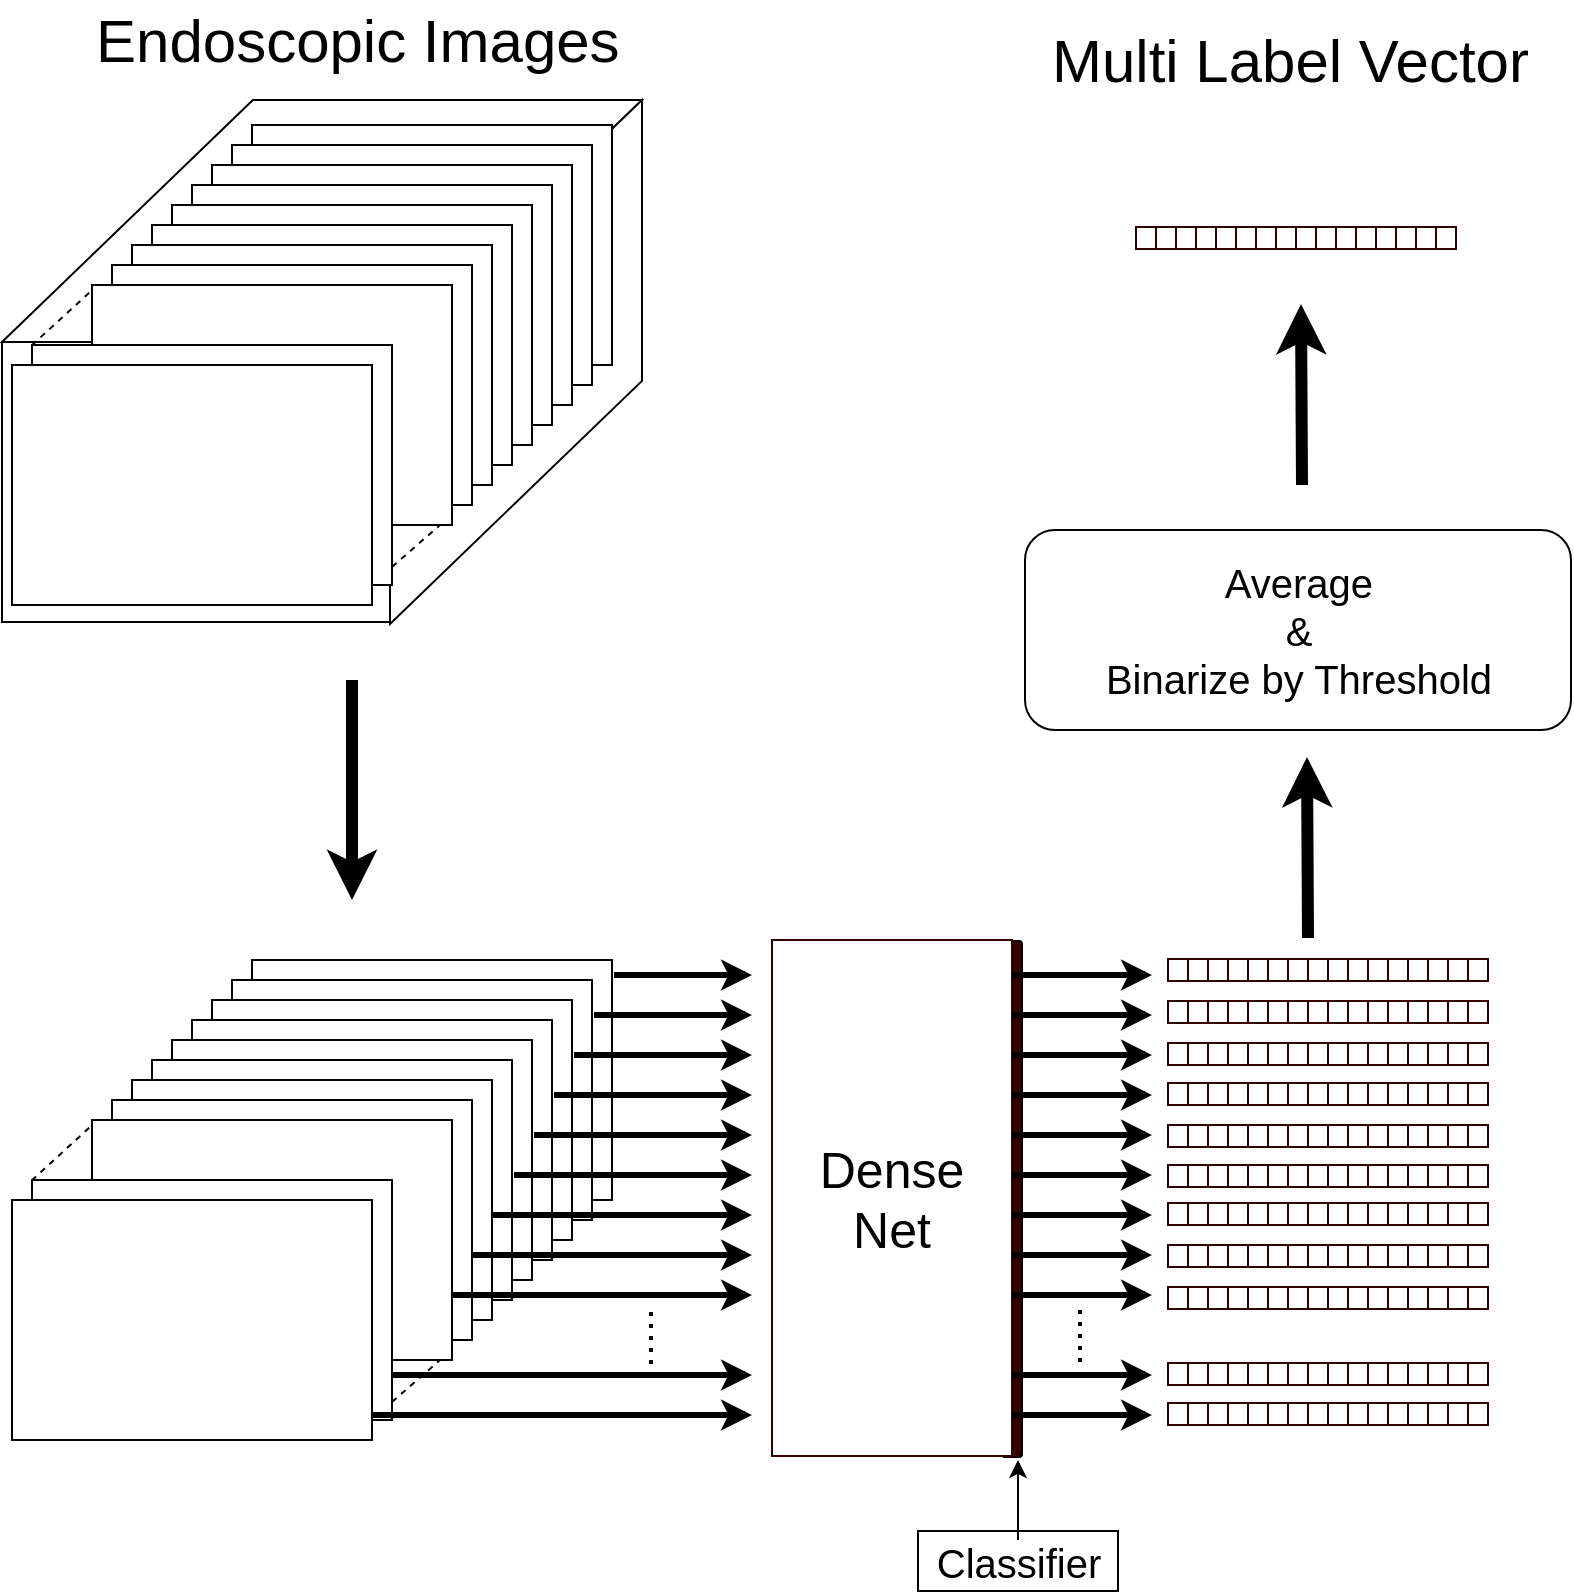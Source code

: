 <mxfile version="12.4.9" type="device"><diagram id="z2CQPgokboSDMh4d6PFP" name="Page-1"><mxGraphModel dx="1202" dy="1225" grid="1" gridSize="10" guides="1" tooltips="1" connect="1" arrows="1" fold="1" page="1" pageScale="1" pageWidth="827" pageHeight="1169" math="0" shadow="0"><root><mxCell id="0"/><mxCell id="1" parent="0"/><mxCell id="XhvfSutfM1ENtSiAhlLO-3" value="" style="rounded=0;whiteSpace=wrap;html=1;" parent="1" vertex="1"><mxGeometry x="200" y="530" width="180" height="120" as="geometry"/></mxCell><mxCell id="XhvfSutfM1ENtSiAhlLO-4" value="" style="rounded=0;whiteSpace=wrap;html=1;" parent="1" vertex="1"><mxGeometry x="190" y="540" width="180" height="120" as="geometry"/></mxCell><mxCell id="XhvfSutfM1ENtSiAhlLO-5" value="" style="endArrow=none;dashed=1;html=1;exitX=0.996;exitY=0.003;exitDx=0;exitDy=0;exitPerimeter=0;" parent="1" source="XhvfSutfM1ENtSiAhlLO-15" edge="1"><mxGeometry width="50" height="50" relative="1" as="geometry"><mxPoint x="280" y="733" as="sourcePoint"/><mxPoint x="300" y="610" as="targetPoint"/></mxGeometry></mxCell><mxCell id="XhvfSutfM1ENtSiAhlLO-6" value="" style="rounded=0;whiteSpace=wrap;html=1;" parent="1" vertex="1"><mxGeometry x="180" y="550" width="180" height="120" as="geometry"/></mxCell><mxCell id="XhvfSutfM1ENtSiAhlLO-7" value="" style="rounded=0;whiteSpace=wrap;html=1;" parent="1" vertex="1"><mxGeometry x="170" y="560" width="180" height="120" as="geometry"/></mxCell><mxCell id="XhvfSutfM1ENtSiAhlLO-8" value="" style="rounded=0;whiteSpace=wrap;html=1;" parent="1" vertex="1"><mxGeometry x="160" y="570" width="180" height="120" as="geometry"/></mxCell><mxCell id="XhvfSutfM1ENtSiAhlLO-9" value="" style="rounded=0;whiteSpace=wrap;html=1;" parent="1" vertex="1"><mxGeometry x="150" y="580" width="180" height="120" as="geometry"/></mxCell><mxCell id="XhvfSutfM1ENtSiAhlLO-10" value="" style="rounded=0;whiteSpace=wrap;html=1;" parent="1" vertex="1"><mxGeometry x="140" y="590" width="180" height="120" as="geometry"/></mxCell><mxCell id="XhvfSutfM1ENtSiAhlLO-11" value="" style="rounded=0;whiteSpace=wrap;html=1;" parent="1" vertex="1"><mxGeometry x="130" y="600" width="180" height="120" as="geometry"/></mxCell><mxCell id="XhvfSutfM1ENtSiAhlLO-12" value="" style="rounded=0;whiteSpace=wrap;html=1;" parent="1" vertex="1"><mxGeometry x="120" y="610" width="180" height="120" as="geometry"/></mxCell><mxCell id="XhvfSutfM1ENtSiAhlLO-13" value="" style="endArrow=none;dashed=1;html=1;exitX=0.977;exitY=0.936;exitDx=0;exitDy=0;exitPerimeter=0;" parent="1" edge="1"><mxGeometry width="50" height="50" relative="1" as="geometry"><mxPoint x="270" y="751" as="sourcePoint"/><mxPoint x="294" y="730" as="targetPoint"/></mxGeometry></mxCell><mxCell id="XhvfSutfM1ENtSiAhlLO-14" value="" style="endArrow=none;dashed=1;html=1;exitX=-0.001;exitY=0.002;exitDx=0;exitDy=0;exitPerimeter=0;entryX=0.002;entryY=0.019;entryDx=0;entryDy=0;entryPerimeter=0;" parent="1" source="XhvfSutfM1ENtSiAhlLO-15" target="XhvfSutfM1ENtSiAhlLO-12" edge="1"><mxGeometry width="50" height="50" relative="1" as="geometry"><mxPoint x="279" y="650" as="sourcePoint"/><mxPoint x="310" y="620" as="targetPoint"/></mxGeometry></mxCell><mxCell id="XhvfSutfM1ENtSiAhlLO-15" value="" style="rounded=0;whiteSpace=wrap;html=1;" parent="1" vertex="1"><mxGeometry x="90" y="640" width="180" height="120" as="geometry"/></mxCell><mxCell id="XhvfSutfM1ENtSiAhlLO-16" value="" style="rounded=0;whiteSpace=wrap;html=1;" parent="1" vertex="1"><mxGeometry x="80" y="650" width="180" height="120" as="geometry"/></mxCell><mxCell id="XhvfSutfM1ENtSiAhlLO-17" value="&lt;font style=&quot;font-size: 30px&quot;&gt;Endoscopic Images&lt;/font&gt;" style="text;html=1;resizable=0;points=[];autosize=1;align=left;verticalAlign=top;spacingTop=-4;" parent="1" vertex="1"><mxGeometry x="120" y="50" width="280" height="20" as="geometry"/></mxCell><mxCell id="XhvfSutfM1ENtSiAhlLO-20" value="" style="rounded=1;whiteSpace=wrap;html=1;fillColor=#330000;" parent="1" vertex="1"><mxGeometry x="575" y="520.5" width="10" height="258" as="geometry"/></mxCell><mxCell id="XhvfSutfM1ENtSiAhlLO-21" value="&lt;font style=&quot;font-size: 20px&quot;&gt;Classifier&lt;/font&gt;" style="text;html=1;align=center;verticalAlign=middle;resizable=0;points=[];;autosize=1;strokeColor=#000000;" parent="1" vertex="1"><mxGeometry x="533" y="815.5" width="100" height="30" as="geometry"/></mxCell><mxCell id="XhvfSutfM1ENtSiAhlLO-22" value="" style="endArrow=classic;html=1;" parent="1" edge="1"><mxGeometry width="50" height="50" relative="1" as="geometry"><mxPoint x="583" y="820" as="sourcePoint"/><mxPoint x="583" y="780" as="targetPoint"/></mxGeometry></mxCell><mxCell id="XhvfSutfM1ENtSiAhlLO-23" value="" style="endArrow=classic;html=1;strokeWidth=3;" parent="1" edge="1"><mxGeometry width="50" height="50" relative="1" as="geometry"><mxPoint x="260" y="757.5" as="sourcePoint"/><mxPoint x="450" y="757.5" as="targetPoint"/></mxGeometry></mxCell><mxCell id="XhvfSutfM1ENtSiAhlLO-24" value="" style="endArrow=classic;html=1;strokeWidth=3;" parent="1" edge="1"><mxGeometry width="50" height="50" relative="1" as="geometry"><mxPoint x="270" y="737.5" as="sourcePoint"/><mxPoint x="450" y="737.5" as="targetPoint"/></mxGeometry></mxCell><mxCell id="XhvfSutfM1ENtSiAhlLO-25" value="" style="endArrow=classic;html=1;strokeWidth=3;" parent="1" edge="1"><mxGeometry width="50" height="50" relative="1" as="geometry"><mxPoint x="300" y="697.5" as="sourcePoint"/><mxPoint x="450" y="697.5" as="targetPoint"/></mxGeometry></mxCell><mxCell id="XhvfSutfM1ENtSiAhlLO-26" value="" style="endArrow=classic;html=1;strokeWidth=3;" parent="1" edge="1"><mxGeometry width="50" height="50" relative="1" as="geometry"><mxPoint x="310" y="677.5" as="sourcePoint"/><mxPoint x="450" y="677.5" as="targetPoint"/></mxGeometry></mxCell><mxCell id="XhvfSutfM1ENtSiAhlLO-27" value="" style="endArrow=classic;html=1;strokeWidth=3;" parent="1" edge="1"><mxGeometry width="50" height="50" relative="1" as="geometry"><mxPoint x="320" y="657.5" as="sourcePoint"/><mxPoint x="450" y="657.5" as="targetPoint"/></mxGeometry></mxCell><mxCell id="XhvfSutfM1ENtSiAhlLO-29" value="" style="endArrow=classic;html=1;strokeWidth=3;" parent="1" edge="1"><mxGeometry width="50" height="50" relative="1" as="geometry"><mxPoint x="331" y="637.5" as="sourcePoint"/><mxPoint x="450" y="637.5" as="targetPoint"/></mxGeometry></mxCell><mxCell id="XhvfSutfM1ENtSiAhlLO-31" value="&lt;font style=&quot;font-size: 25px&quot;&gt;Dense&lt;br&gt;Net&lt;/font&gt;" style="rounded=0;whiteSpace=wrap;html=1;strokeColor=#330000;fillColor=#FFFFFF;" parent="1" vertex="1"><mxGeometry x="460" y="520" width="120" height="258" as="geometry"/></mxCell><mxCell id="XhvfSutfM1ENtSiAhlLO-32" value="" style="endArrow=classic;html=1;strokeWidth=3;" parent="1" edge="1"><mxGeometry width="50" height="50" relative="1" as="geometry"><mxPoint x="341" y="617.5" as="sourcePoint"/><mxPoint x="450" y="617.5" as="targetPoint"/></mxGeometry></mxCell><mxCell id="XhvfSutfM1ENtSiAhlLO-33" value="" style="endArrow=classic;html=1;strokeWidth=3;" parent="1" edge="1"><mxGeometry width="50" height="50" relative="1" as="geometry"><mxPoint x="351" y="597.5" as="sourcePoint"/><mxPoint x="450" y="597.5" as="targetPoint"/></mxGeometry></mxCell><mxCell id="XhvfSutfM1ENtSiAhlLO-34" value="" style="endArrow=classic;html=1;strokeWidth=3;" parent="1" edge="1"><mxGeometry width="50" height="50" relative="1" as="geometry"><mxPoint x="361" y="577.5" as="sourcePoint"/><mxPoint x="450" y="577.5" as="targetPoint"/></mxGeometry></mxCell><mxCell id="XhvfSutfM1ENtSiAhlLO-37" value="" style="endArrow=classic;html=1;strokeWidth=3;" parent="1" edge="1"><mxGeometry width="50" height="50" relative="1" as="geometry"><mxPoint x="381" y="537.5" as="sourcePoint"/><mxPoint x="450" y="537.5" as="targetPoint"/></mxGeometry></mxCell><mxCell id="XhvfSutfM1ENtSiAhlLO-38" value="" style="endArrow=classic;html=1;strokeWidth=3;" parent="1" edge="1"><mxGeometry width="50" height="50" relative="1" as="geometry"><mxPoint x="580" y="537.5" as="sourcePoint"/><mxPoint x="650" y="537.5" as="targetPoint"/></mxGeometry></mxCell><mxCell id="XhvfSutfM1ENtSiAhlLO-39" value="" style="endArrow=classic;html=1;strokeWidth=3;" parent="1" edge="1"><mxGeometry width="50" height="50" relative="1" as="geometry"><mxPoint x="580" y="557.5" as="sourcePoint"/><mxPoint x="650" y="557.5" as="targetPoint"/></mxGeometry></mxCell><mxCell id="XhvfSutfM1ENtSiAhlLO-40" value="" style="endArrow=classic;html=1;strokeWidth=3;" parent="1" edge="1"><mxGeometry width="50" height="50" relative="1" as="geometry"><mxPoint x="580" y="577.5" as="sourcePoint"/><mxPoint x="650" y="577.5" as="targetPoint"/></mxGeometry></mxCell><mxCell id="XhvfSutfM1ENtSiAhlLO-41" value="" style="endArrow=classic;html=1;strokeWidth=3;" parent="1" edge="1"><mxGeometry width="50" height="50" relative="1" as="geometry"><mxPoint x="580" y="597.5" as="sourcePoint"/><mxPoint x="650" y="597.5" as="targetPoint"/></mxGeometry></mxCell><mxCell id="XhvfSutfM1ENtSiAhlLO-42" value="" style="endArrow=classic;html=1;strokeWidth=3;" parent="1" edge="1"><mxGeometry width="50" height="50" relative="1" as="geometry"><mxPoint x="580" y="617.5" as="sourcePoint"/><mxPoint x="650" y="617.5" as="targetPoint"/></mxGeometry></mxCell><mxCell id="XhvfSutfM1ENtSiAhlLO-43" value="" style="endArrow=classic;html=1;strokeWidth=3;" parent="1" edge="1"><mxGeometry width="50" height="50" relative="1" as="geometry"><mxPoint x="580" y="637.5" as="sourcePoint"/><mxPoint x="650" y="637.5" as="targetPoint"/></mxGeometry></mxCell><mxCell id="XhvfSutfM1ENtSiAhlLO-45" value="" style="endArrow=classic;html=1;strokeWidth=3;" parent="1" edge="1"><mxGeometry width="50" height="50" relative="1" as="geometry"><mxPoint x="580" y="657.5" as="sourcePoint"/><mxPoint x="650" y="657.5" as="targetPoint"/></mxGeometry></mxCell><mxCell id="XhvfSutfM1ENtSiAhlLO-46" value="" style="endArrow=classic;html=1;strokeWidth=3;" parent="1" edge="1"><mxGeometry width="50" height="50" relative="1" as="geometry"><mxPoint x="580" y="677.5" as="sourcePoint"/><mxPoint x="650" y="677.5" as="targetPoint"/></mxGeometry></mxCell><mxCell id="XhvfSutfM1ENtSiAhlLO-47" value="" style="endArrow=classic;html=1;strokeWidth=3;" parent="1" edge="1"><mxGeometry width="50" height="50" relative="1" as="geometry"><mxPoint x="580" y="697.5" as="sourcePoint"/><mxPoint x="650" y="697.5" as="targetPoint"/></mxGeometry></mxCell><mxCell id="XhvfSutfM1ENtSiAhlLO-48" value="" style="endArrow=classic;html=1;strokeWidth=3;" parent="1" edge="1"><mxGeometry width="50" height="50" relative="1" as="geometry"><mxPoint x="580" y="737.5" as="sourcePoint"/><mxPoint x="650" y="737.5" as="targetPoint"/></mxGeometry></mxCell><mxCell id="XhvfSutfM1ENtSiAhlLO-49" value="" style="endArrow=classic;html=1;strokeWidth=3;" parent="1" edge="1"><mxGeometry width="50" height="50" relative="1" as="geometry"><mxPoint x="580" y="757.5" as="sourcePoint"/><mxPoint x="650" y="757.5" as="targetPoint"/></mxGeometry></mxCell><mxCell id="XhvfSutfM1ENtSiAhlLO-64" value="" style="endArrow=classic;html=1;strokeWidth=3;" parent="1" edge="1"><mxGeometry width="50" height="50" relative="1" as="geometry"><mxPoint x="371" y="557.5" as="sourcePoint"/><mxPoint x="450" y="557.5" as="targetPoint"/></mxGeometry></mxCell><mxCell id="XhvfSutfM1ENtSiAhlLO-65" value="" style="endArrow=none;dashed=1;html=1;strokeWidth=2;dashPattern=1 2;" parent="1" edge="1"><mxGeometry width="50" height="50" relative="1" as="geometry"><mxPoint x="399.5" y="732" as="sourcePoint"/><mxPoint x="399.5" y="702" as="targetPoint"/></mxGeometry></mxCell><mxCell id="XhvfSutfM1ENtSiAhlLO-66" value="" style="endArrow=none;dashed=1;html=1;strokeWidth=2;dashPattern=1 2;" parent="1" edge="1"><mxGeometry width="50" height="50" relative="1" as="geometry"><mxPoint x="614" y="731" as="sourcePoint"/><mxPoint x="614" y="701" as="targetPoint"/></mxGeometry></mxCell><mxCell id="XhvfSutfM1ENtSiAhlLO-87" value="" style="rounded=0;whiteSpace=wrap;html=1;strokeColor=#330000;fillColor=#FFFFFF;" parent="1" vertex="1"><mxGeometry x="658" y="529.5" width="10" height="11" as="geometry"/></mxCell><mxCell id="XhvfSutfM1ENtSiAhlLO-88" value="" style="rounded=0;whiteSpace=wrap;html=1;strokeColor=#330000;fillColor=#FFFFFF;" parent="1" vertex="1"><mxGeometry x="668" y="529.5" width="10" height="11" as="geometry"/></mxCell><mxCell id="XhvfSutfM1ENtSiAhlLO-89" value="" style="rounded=0;whiteSpace=wrap;html=1;strokeColor=#330000;fillColor=#FFFFFF;" parent="1" vertex="1"><mxGeometry x="678" y="529.5" width="10" height="11" as="geometry"/></mxCell><mxCell id="XhvfSutfM1ENtSiAhlLO-90" value="" style="rounded=0;whiteSpace=wrap;html=1;strokeColor=#330000;fillColor=#FFFFFF;" parent="1" vertex="1"><mxGeometry x="688" y="529.5" width="10" height="11" as="geometry"/></mxCell><mxCell id="XhvfSutfM1ENtSiAhlLO-91" value="" style="rounded=0;whiteSpace=wrap;html=1;strokeColor=#330000;fillColor=#FFFFFF;" parent="1" vertex="1"><mxGeometry x="698" y="529.5" width="10" height="11" as="geometry"/></mxCell><mxCell id="XhvfSutfM1ENtSiAhlLO-92" value="" style="rounded=0;whiteSpace=wrap;html=1;strokeColor=#330000;fillColor=#FFFFFF;" parent="1" vertex="1"><mxGeometry x="708" y="529.5" width="10" height="11" as="geometry"/></mxCell><mxCell id="XhvfSutfM1ENtSiAhlLO-93" value="" style="rounded=0;whiteSpace=wrap;html=1;strokeColor=#330000;fillColor=#FFFFFF;" parent="1" vertex="1"><mxGeometry x="718" y="529.5" width="10" height="11" as="geometry"/></mxCell><mxCell id="XhvfSutfM1ENtSiAhlLO-94" value="" style="rounded=0;whiteSpace=wrap;html=1;strokeColor=#330000;fillColor=#FFFFFF;" parent="1" vertex="1"><mxGeometry x="728" y="529.5" width="10" height="11" as="geometry"/></mxCell><mxCell id="XhvfSutfM1ENtSiAhlLO-95" value="" style="rounded=0;whiteSpace=wrap;html=1;strokeColor=#330000;fillColor=#FFFFFF;" parent="1" vertex="1"><mxGeometry x="738" y="529.5" width="10" height="11" as="geometry"/></mxCell><mxCell id="XhvfSutfM1ENtSiAhlLO-96" value="" style="rounded=0;whiteSpace=wrap;html=1;strokeColor=#330000;fillColor=#FFFFFF;" parent="1" vertex="1"><mxGeometry x="748" y="529.5" width="10" height="11" as="geometry"/></mxCell><mxCell id="XhvfSutfM1ENtSiAhlLO-97" value="" style="rounded=0;whiteSpace=wrap;html=1;strokeColor=#330000;fillColor=#FFFFFF;" parent="1" vertex="1"><mxGeometry x="758" y="529.5" width="10" height="11" as="geometry"/></mxCell><mxCell id="XhvfSutfM1ENtSiAhlLO-98" value="" style="rounded=0;whiteSpace=wrap;html=1;strokeColor=#330000;fillColor=#FFFFFF;" parent="1" vertex="1"><mxGeometry x="768" y="529.5" width="10" height="11" as="geometry"/></mxCell><mxCell id="XhvfSutfM1ENtSiAhlLO-99" value="" style="rounded=0;whiteSpace=wrap;html=1;strokeColor=#330000;fillColor=#FFFFFF;" parent="1" vertex="1"><mxGeometry x="778" y="529.5" width="10" height="11" as="geometry"/></mxCell><mxCell id="XhvfSutfM1ENtSiAhlLO-100" value="" style="rounded=0;whiteSpace=wrap;html=1;strokeColor=#330000;fillColor=#FFFFFF;" parent="1" vertex="1"><mxGeometry x="788" y="529.5" width="10" height="11" as="geometry"/></mxCell><mxCell id="XhvfSutfM1ENtSiAhlLO-101" value="" style="rounded=0;whiteSpace=wrap;html=1;strokeColor=#330000;fillColor=#FFFFFF;" parent="1" vertex="1"><mxGeometry x="798" y="529.5" width="10" height="11" as="geometry"/></mxCell><mxCell id="XhvfSutfM1ENtSiAhlLO-102" value="" style="rounded=0;whiteSpace=wrap;html=1;strokeColor=#330000;fillColor=#FFFFFF;" parent="1" vertex="1"><mxGeometry x="808" y="529.5" width="10" height="11" as="geometry"/></mxCell><mxCell id="XhvfSutfM1ENtSiAhlLO-103" value="" style="rounded=0;whiteSpace=wrap;html=1;strokeColor=#330000;fillColor=#FFFFFF;" parent="1" vertex="1"><mxGeometry x="658" y="550.5" width="10" height="11" as="geometry"/></mxCell><mxCell id="XhvfSutfM1ENtSiAhlLO-104" value="" style="rounded=0;whiteSpace=wrap;html=1;strokeColor=#330000;fillColor=#FFFFFF;" parent="1" vertex="1"><mxGeometry x="668" y="550.5" width="10" height="11" as="geometry"/></mxCell><mxCell id="XhvfSutfM1ENtSiAhlLO-105" value="" style="rounded=0;whiteSpace=wrap;html=1;strokeColor=#330000;fillColor=#FFFFFF;" parent="1" vertex="1"><mxGeometry x="678" y="550.5" width="10" height="11" as="geometry"/></mxCell><mxCell id="XhvfSutfM1ENtSiAhlLO-106" value="" style="rounded=0;whiteSpace=wrap;html=1;strokeColor=#330000;fillColor=#FFFFFF;" parent="1" vertex="1"><mxGeometry x="688" y="550.5" width="10" height="11" as="geometry"/></mxCell><mxCell id="XhvfSutfM1ENtSiAhlLO-107" value="" style="rounded=0;whiteSpace=wrap;html=1;strokeColor=#330000;fillColor=#FFFFFF;" parent="1" vertex="1"><mxGeometry x="698" y="550.5" width="10" height="11" as="geometry"/></mxCell><mxCell id="XhvfSutfM1ENtSiAhlLO-108" value="" style="rounded=0;whiteSpace=wrap;html=1;strokeColor=#330000;fillColor=#FFFFFF;" parent="1" vertex="1"><mxGeometry x="708" y="550.5" width="10" height="11" as="geometry"/></mxCell><mxCell id="XhvfSutfM1ENtSiAhlLO-109" value="" style="rounded=0;whiteSpace=wrap;html=1;strokeColor=#330000;fillColor=#FFFFFF;" parent="1" vertex="1"><mxGeometry x="718" y="550.5" width="10" height="11" as="geometry"/></mxCell><mxCell id="XhvfSutfM1ENtSiAhlLO-110" value="" style="rounded=0;whiteSpace=wrap;html=1;strokeColor=#330000;fillColor=#FFFFFF;" parent="1" vertex="1"><mxGeometry x="728" y="550.5" width="10" height="11" as="geometry"/></mxCell><mxCell id="XhvfSutfM1ENtSiAhlLO-111" value="" style="rounded=0;whiteSpace=wrap;html=1;strokeColor=#330000;fillColor=#FFFFFF;" parent="1" vertex="1"><mxGeometry x="738" y="550.5" width="10" height="11" as="geometry"/></mxCell><mxCell id="XhvfSutfM1ENtSiAhlLO-112" value="" style="rounded=0;whiteSpace=wrap;html=1;strokeColor=#330000;fillColor=#FFFFFF;" parent="1" vertex="1"><mxGeometry x="748" y="550.5" width="10" height="11" as="geometry"/></mxCell><mxCell id="XhvfSutfM1ENtSiAhlLO-113" value="" style="rounded=0;whiteSpace=wrap;html=1;strokeColor=#330000;fillColor=#FFFFFF;" parent="1" vertex="1"><mxGeometry x="758" y="550.5" width="10" height="11" as="geometry"/></mxCell><mxCell id="XhvfSutfM1ENtSiAhlLO-114" value="" style="rounded=0;whiteSpace=wrap;html=1;strokeColor=#330000;fillColor=#FFFFFF;" parent="1" vertex="1"><mxGeometry x="768" y="550.5" width="10" height="11" as="geometry"/></mxCell><mxCell id="XhvfSutfM1ENtSiAhlLO-115" value="" style="rounded=0;whiteSpace=wrap;html=1;strokeColor=#330000;fillColor=#FFFFFF;" parent="1" vertex="1"><mxGeometry x="778" y="550.5" width="10" height="11" as="geometry"/></mxCell><mxCell id="XhvfSutfM1ENtSiAhlLO-116" value="" style="rounded=0;whiteSpace=wrap;html=1;strokeColor=#330000;fillColor=#FFFFFF;" parent="1" vertex="1"><mxGeometry x="788" y="550.5" width="10" height="11" as="geometry"/></mxCell><mxCell id="XhvfSutfM1ENtSiAhlLO-117" value="" style="rounded=0;whiteSpace=wrap;html=1;strokeColor=#330000;fillColor=#FFFFFF;" parent="1" vertex="1"><mxGeometry x="798" y="550.5" width="10" height="11" as="geometry"/></mxCell><mxCell id="XhvfSutfM1ENtSiAhlLO-118" value="" style="rounded=0;whiteSpace=wrap;html=1;strokeColor=#330000;fillColor=#FFFFFF;" parent="1" vertex="1"><mxGeometry x="808" y="550.5" width="10" height="11" as="geometry"/></mxCell><mxCell id="XhvfSutfM1ENtSiAhlLO-119" value="" style="rounded=0;whiteSpace=wrap;html=1;strokeColor=#330000;fillColor=#FFFFFF;" parent="1" vertex="1"><mxGeometry x="658" y="571.5" width="10" height="11" as="geometry"/></mxCell><mxCell id="XhvfSutfM1ENtSiAhlLO-120" value="" style="rounded=0;whiteSpace=wrap;html=1;strokeColor=#330000;fillColor=#FFFFFF;" parent="1" vertex="1"><mxGeometry x="668" y="571.5" width="10" height="11" as="geometry"/></mxCell><mxCell id="XhvfSutfM1ENtSiAhlLO-121" value="" style="rounded=0;whiteSpace=wrap;html=1;strokeColor=#330000;fillColor=#FFFFFF;" parent="1" vertex="1"><mxGeometry x="678" y="571.5" width="10" height="11" as="geometry"/></mxCell><mxCell id="XhvfSutfM1ENtSiAhlLO-122" value="" style="rounded=0;whiteSpace=wrap;html=1;strokeColor=#330000;fillColor=#FFFFFF;" parent="1" vertex="1"><mxGeometry x="688" y="571.5" width="10" height="11" as="geometry"/></mxCell><mxCell id="XhvfSutfM1ENtSiAhlLO-123" value="" style="rounded=0;whiteSpace=wrap;html=1;strokeColor=#330000;fillColor=#FFFFFF;" parent="1" vertex="1"><mxGeometry x="698" y="571.5" width="10" height="11" as="geometry"/></mxCell><mxCell id="XhvfSutfM1ENtSiAhlLO-124" value="" style="rounded=0;whiteSpace=wrap;html=1;strokeColor=#330000;fillColor=#FFFFFF;" parent="1" vertex="1"><mxGeometry x="708" y="571.5" width="10" height="11" as="geometry"/></mxCell><mxCell id="XhvfSutfM1ENtSiAhlLO-125" value="" style="rounded=0;whiteSpace=wrap;html=1;strokeColor=#330000;fillColor=#FFFFFF;" parent="1" vertex="1"><mxGeometry x="718" y="571.5" width="10" height="11" as="geometry"/></mxCell><mxCell id="XhvfSutfM1ENtSiAhlLO-126" value="" style="rounded=0;whiteSpace=wrap;html=1;strokeColor=#330000;fillColor=#FFFFFF;" parent="1" vertex="1"><mxGeometry x="728" y="571.5" width="10" height="11" as="geometry"/></mxCell><mxCell id="XhvfSutfM1ENtSiAhlLO-127" value="" style="rounded=0;whiteSpace=wrap;html=1;strokeColor=#330000;fillColor=#FFFFFF;" parent="1" vertex="1"><mxGeometry x="738" y="571.5" width="10" height="11" as="geometry"/></mxCell><mxCell id="XhvfSutfM1ENtSiAhlLO-128" value="" style="rounded=0;whiteSpace=wrap;html=1;strokeColor=#330000;fillColor=#FFFFFF;" parent="1" vertex="1"><mxGeometry x="748" y="571.5" width="10" height="11" as="geometry"/></mxCell><mxCell id="XhvfSutfM1ENtSiAhlLO-129" value="" style="rounded=0;whiteSpace=wrap;html=1;strokeColor=#330000;fillColor=#FFFFFF;" parent="1" vertex="1"><mxGeometry x="758" y="571.5" width="10" height="11" as="geometry"/></mxCell><mxCell id="XhvfSutfM1ENtSiAhlLO-130" value="" style="rounded=0;whiteSpace=wrap;html=1;strokeColor=#330000;fillColor=#FFFFFF;" parent="1" vertex="1"><mxGeometry x="768" y="571.5" width="10" height="11" as="geometry"/></mxCell><mxCell id="XhvfSutfM1ENtSiAhlLO-131" value="" style="rounded=0;whiteSpace=wrap;html=1;strokeColor=#330000;fillColor=#FFFFFF;" parent="1" vertex="1"><mxGeometry x="778" y="571.5" width="10" height="11" as="geometry"/></mxCell><mxCell id="XhvfSutfM1ENtSiAhlLO-132" value="" style="rounded=0;whiteSpace=wrap;html=1;strokeColor=#330000;fillColor=#FFFFFF;" parent="1" vertex="1"><mxGeometry x="788" y="571.5" width="10" height="11" as="geometry"/></mxCell><mxCell id="XhvfSutfM1ENtSiAhlLO-133" value="" style="rounded=0;whiteSpace=wrap;html=1;strokeColor=#330000;fillColor=#FFFFFF;" parent="1" vertex="1"><mxGeometry x="798" y="571.5" width="10" height="11" as="geometry"/></mxCell><mxCell id="XhvfSutfM1ENtSiAhlLO-134" value="" style="rounded=0;whiteSpace=wrap;html=1;strokeColor=#330000;fillColor=#FFFFFF;" parent="1" vertex="1"><mxGeometry x="808" y="571.5" width="10" height="11" as="geometry"/></mxCell><mxCell id="XhvfSutfM1ENtSiAhlLO-135" value="" style="rounded=0;whiteSpace=wrap;html=1;strokeColor=#330000;fillColor=#FFFFFF;" parent="1" vertex="1"><mxGeometry x="658" y="591.5" width="10" height="11" as="geometry"/></mxCell><mxCell id="XhvfSutfM1ENtSiAhlLO-136" value="" style="rounded=0;whiteSpace=wrap;html=1;strokeColor=#330000;fillColor=#FFFFFF;" parent="1" vertex="1"><mxGeometry x="668" y="591.5" width="10" height="11" as="geometry"/></mxCell><mxCell id="XhvfSutfM1ENtSiAhlLO-137" value="" style="rounded=0;whiteSpace=wrap;html=1;strokeColor=#330000;fillColor=#FFFFFF;" parent="1" vertex="1"><mxGeometry x="678" y="591.5" width="10" height="11" as="geometry"/></mxCell><mxCell id="XhvfSutfM1ENtSiAhlLO-138" value="" style="rounded=0;whiteSpace=wrap;html=1;strokeColor=#330000;fillColor=#FFFFFF;" parent="1" vertex="1"><mxGeometry x="688" y="591.5" width="10" height="11" as="geometry"/></mxCell><mxCell id="XhvfSutfM1ENtSiAhlLO-139" value="" style="rounded=0;whiteSpace=wrap;html=1;strokeColor=#330000;fillColor=#FFFFFF;" parent="1" vertex="1"><mxGeometry x="698" y="591.5" width="10" height="11" as="geometry"/></mxCell><mxCell id="XhvfSutfM1ENtSiAhlLO-140" value="" style="rounded=0;whiteSpace=wrap;html=1;strokeColor=#330000;fillColor=#FFFFFF;" parent="1" vertex="1"><mxGeometry x="708" y="591.5" width="10" height="11" as="geometry"/></mxCell><mxCell id="XhvfSutfM1ENtSiAhlLO-141" value="" style="rounded=0;whiteSpace=wrap;html=1;strokeColor=#330000;fillColor=#FFFFFF;" parent="1" vertex="1"><mxGeometry x="718" y="591.5" width="10" height="11" as="geometry"/></mxCell><mxCell id="XhvfSutfM1ENtSiAhlLO-142" value="" style="rounded=0;whiteSpace=wrap;html=1;strokeColor=#330000;fillColor=#FFFFFF;" parent="1" vertex="1"><mxGeometry x="728" y="591.5" width="10" height="11" as="geometry"/></mxCell><mxCell id="XhvfSutfM1ENtSiAhlLO-143" value="" style="rounded=0;whiteSpace=wrap;html=1;strokeColor=#330000;fillColor=#FFFFFF;" parent="1" vertex="1"><mxGeometry x="738" y="591.5" width="10" height="11" as="geometry"/></mxCell><mxCell id="XhvfSutfM1ENtSiAhlLO-144" value="" style="rounded=0;whiteSpace=wrap;html=1;strokeColor=#330000;fillColor=#FFFFFF;" parent="1" vertex="1"><mxGeometry x="748" y="591.5" width="10" height="11" as="geometry"/></mxCell><mxCell id="XhvfSutfM1ENtSiAhlLO-145" value="" style="rounded=0;whiteSpace=wrap;html=1;strokeColor=#330000;fillColor=#FFFFFF;" parent="1" vertex="1"><mxGeometry x="758" y="591.5" width="10" height="11" as="geometry"/></mxCell><mxCell id="XhvfSutfM1ENtSiAhlLO-146" value="" style="rounded=0;whiteSpace=wrap;html=1;strokeColor=#330000;fillColor=#FFFFFF;" parent="1" vertex="1"><mxGeometry x="768" y="591.5" width="10" height="11" as="geometry"/></mxCell><mxCell id="XhvfSutfM1ENtSiAhlLO-147" value="" style="rounded=0;whiteSpace=wrap;html=1;strokeColor=#330000;fillColor=#FFFFFF;" parent="1" vertex="1"><mxGeometry x="778" y="591.5" width="10" height="11" as="geometry"/></mxCell><mxCell id="XhvfSutfM1ENtSiAhlLO-148" value="" style="rounded=0;whiteSpace=wrap;html=1;strokeColor=#330000;fillColor=#FFFFFF;" parent="1" vertex="1"><mxGeometry x="788" y="591.5" width="10" height="11" as="geometry"/></mxCell><mxCell id="XhvfSutfM1ENtSiAhlLO-149" value="" style="rounded=0;whiteSpace=wrap;html=1;strokeColor=#330000;fillColor=#FFFFFF;" parent="1" vertex="1"><mxGeometry x="798" y="591.5" width="10" height="11" as="geometry"/></mxCell><mxCell id="XhvfSutfM1ENtSiAhlLO-150" value="" style="rounded=0;whiteSpace=wrap;html=1;strokeColor=#330000;fillColor=#FFFFFF;" parent="1" vertex="1"><mxGeometry x="808" y="591.5" width="10" height="11" as="geometry"/></mxCell><mxCell id="XhvfSutfM1ENtSiAhlLO-151" value="" style="rounded=0;whiteSpace=wrap;html=1;strokeColor=#330000;fillColor=#FFFFFF;" parent="1" vertex="1"><mxGeometry x="658" y="612.5" width="10" height="11" as="geometry"/></mxCell><mxCell id="XhvfSutfM1ENtSiAhlLO-152" value="" style="rounded=0;whiteSpace=wrap;html=1;strokeColor=#330000;fillColor=#FFFFFF;" parent="1" vertex="1"><mxGeometry x="668" y="612.5" width="10" height="11" as="geometry"/></mxCell><mxCell id="XhvfSutfM1ENtSiAhlLO-153" value="" style="rounded=0;whiteSpace=wrap;html=1;strokeColor=#330000;fillColor=#FFFFFF;" parent="1" vertex="1"><mxGeometry x="678" y="612.5" width="10" height="11" as="geometry"/></mxCell><mxCell id="XhvfSutfM1ENtSiAhlLO-154" value="" style="rounded=0;whiteSpace=wrap;html=1;strokeColor=#330000;fillColor=#FFFFFF;" parent="1" vertex="1"><mxGeometry x="688" y="612.5" width="10" height="11" as="geometry"/></mxCell><mxCell id="XhvfSutfM1ENtSiAhlLO-155" value="" style="rounded=0;whiteSpace=wrap;html=1;strokeColor=#330000;fillColor=#FFFFFF;" parent="1" vertex="1"><mxGeometry x="698" y="612.5" width="10" height="11" as="geometry"/></mxCell><mxCell id="XhvfSutfM1ENtSiAhlLO-156" value="" style="rounded=0;whiteSpace=wrap;html=1;strokeColor=#330000;fillColor=#FFFFFF;" parent="1" vertex="1"><mxGeometry x="708" y="612.5" width="10" height="11" as="geometry"/></mxCell><mxCell id="XhvfSutfM1ENtSiAhlLO-157" value="" style="rounded=0;whiteSpace=wrap;html=1;strokeColor=#330000;fillColor=#FFFFFF;" parent="1" vertex="1"><mxGeometry x="718" y="612.5" width="10" height="11" as="geometry"/></mxCell><mxCell id="XhvfSutfM1ENtSiAhlLO-158" value="" style="rounded=0;whiteSpace=wrap;html=1;strokeColor=#330000;fillColor=#FFFFFF;" parent="1" vertex="1"><mxGeometry x="728" y="612.5" width="10" height="11" as="geometry"/></mxCell><mxCell id="XhvfSutfM1ENtSiAhlLO-159" value="" style="rounded=0;whiteSpace=wrap;html=1;strokeColor=#330000;fillColor=#FFFFFF;" parent="1" vertex="1"><mxGeometry x="738" y="612.5" width="10" height="11" as="geometry"/></mxCell><mxCell id="XhvfSutfM1ENtSiAhlLO-160" value="" style="rounded=0;whiteSpace=wrap;html=1;strokeColor=#330000;fillColor=#FFFFFF;" parent="1" vertex="1"><mxGeometry x="748" y="612.5" width="10" height="11" as="geometry"/></mxCell><mxCell id="XhvfSutfM1ENtSiAhlLO-161" value="" style="rounded=0;whiteSpace=wrap;html=1;strokeColor=#330000;fillColor=#FFFFFF;" parent="1" vertex="1"><mxGeometry x="758" y="612.5" width="10" height="11" as="geometry"/></mxCell><mxCell id="XhvfSutfM1ENtSiAhlLO-162" value="" style="rounded=0;whiteSpace=wrap;html=1;strokeColor=#330000;fillColor=#FFFFFF;" parent="1" vertex="1"><mxGeometry x="768" y="612.5" width="10" height="11" as="geometry"/></mxCell><mxCell id="XhvfSutfM1ENtSiAhlLO-163" value="" style="rounded=0;whiteSpace=wrap;html=1;strokeColor=#330000;fillColor=#FFFFFF;" parent="1" vertex="1"><mxGeometry x="778" y="612.5" width="10" height="11" as="geometry"/></mxCell><mxCell id="XhvfSutfM1ENtSiAhlLO-164" value="" style="rounded=0;whiteSpace=wrap;html=1;strokeColor=#330000;fillColor=#FFFFFF;" parent="1" vertex="1"><mxGeometry x="788" y="612.5" width="10" height="11" as="geometry"/></mxCell><mxCell id="XhvfSutfM1ENtSiAhlLO-165" value="" style="rounded=0;whiteSpace=wrap;html=1;strokeColor=#330000;fillColor=#FFFFFF;" parent="1" vertex="1"><mxGeometry x="798" y="612.5" width="10" height="11" as="geometry"/></mxCell><mxCell id="XhvfSutfM1ENtSiAhlLO-166" value="" style="rounded=0;whiteSpace=wrap;html=1;strokeColor=#330000;fillColor=#FFFFFF;" parent="1" vertex="1"><mxGeometry x="808" y="612.5" width="10" height="11" as="geometry"/></mxCell><mxCell id="XhvfSutfM1ENtSiAhlLO-167" value="" style="rounded=0;whiteSpace=wrap;html=1;strokeColor=#330000;fillColor=#FFFFFF;" parent="1" vertex="1"><mxGeometry x="658" y="632.5" width="10" height="11" as="geometry"/></mxCell><mxCell id="XhvfSutfM1ENtSiAhlLO-168" value="" style="rounded=0;whiteSpace=wrap;html=1;strokeColor=#330000;fillColor=#FFFFFF;" parent="1" vertex="1"><mxGeometry x="668" y="632.5" width="10" height="11" as="geometry"/></mxCell><mxCell id="XhvfSutfM1ENtSiAhlLO-169" value="" style="rounded=0;whiteSpace=wrap;html=1;strokeColor=#330000;fillColor=#FFFFFF;" parent="1" vertex="1"><mxGeometry x="678" y="632.5" width="10" height="11" as="geometry"/></mxCell><mxCell id="XhvfSutfM1ENtSiAhlLO-170" value="" style="rounded=0;whiteSpace=wrap;html=1;strokeColor=#330000;fillColor=#FFFFFF;" parent="1" vertex="1"><mxGeometry x="688" y="632.5" width="10" height="11" as="geometry"/></mxCell><mxCell id="XhvfSutfM1ENtSiAhlLO-171" value="" style="rounded=0;whiteSpace=wrap;html=1;strokeColor=#330000;fillColor=#FFFFFF;" parent="1" vertex="1"><mxGeometry x="698" y="632.5" width="10" height="11" as="geometry"/></mxCell><mxCell id="XhvfSutfM1ENtSiAhlLO-172" value="" style="rounded=0;whiteSpace=wrap;html=1;strokeColor=#330000;fillColor=#FFFFFF;" parent="1" vertex="1"><mxGeometry x="708" y="632.5" width="10" height="11" as="geometry"/></mxCell><mxCell id="XhvfSutfM1ENtSiAhlLO-173" value="" style="rounded=0;whiteSpace=wrap;html=1;strokeColor=#330000;fillColor=#FFFFFF;" parent="1" vertex="1"><mxGeometry x="718" y="632.5" width="10" height="11" as="geometry"/></mxCell><mxCell id="XhvfSutfM1ENtSiAhlLO-174" value="" style="rounded=0;whiteSpace=wrap;html=1;strokeColor=#330000;fillColor=#FFFFFF;" parent="1" vertex="1"><mxGeometry x="728" y="632.5" width="10" height="11" as="geometry"/></mxCell><mxCell id="XhvfSutfM1ENtSiAhlLO-175" value="" style="rounded=0;whiteSpace=wrap;html=1;strokeColor=#330000;fillColor=#FFFFFF;" parent="1" vertex="1"><mxGeometry x="738" y="632.5" width="10" height="11" as="geometry"/></mxCell><mxCell id="XhvfSutfM1ENtSiAhlLO-176" value="" style="rounded=0;whiteSpace=wrap;html=1;strokeColor=#330000;fillColor=#FFFFFF;" parent="1" vertex="1"><mxGeometry x="748" y="632.5" width="10" height="11" as="geometry"/></mxCell><mxCell id="XhvfSutfM1ENtSiAhlLO-177" value="" style="rounded=0;whiteSpace=wrap;html=1;strokeColor=#330000;fillColor=#FFFFFF;" parent="1" vertex="1"><mxGeometry x="758" y="632.5" width="10" height="11" as="geometry"/></mxCell><mxCell id="XhvfSutfM1ENtSiAhlLO-178" value="" style="rounded=0;whiteSpace=wrap;html=1;strokeColor=#330000;fillColor=#FFFFFF;" parent="1" vertex="1"><mxGeometry x="768" y="632.5" width="10" height="11" as="geometry"/></mxCell><mxCell id="XhvfSutfM1ENtSiAhlLO-179" value="" style="rounded=0;whiteSpace=wrap;html=1;strokeColor=#330000;fillColor=#FFFFFF;" parent="1" vertex="1"><mxGeometry x="778" y="632.5" width="10" height="11" as="geometry"/></mxCell><mxCell id="XhvfSutfM1ENtSiAhlLO-180" value="" style="rounded=0;whiteSpace=wrap;html=1;strokeColor=#330000;fillColor=#FFFFFF;" parent="1" vertex="1"><mxGeometry x="788" y="632.5" width="10" height="11" as="geometry"/></mxCell><mxCell id="XhvfSutfM1ENtSiAhlLO-181" value="" style="rounded=0;whiteSpace=wrap;html=1;strokeColor=#330000;fillColor=#FFFFFF;" parent="1" vertex="1"><mxGeometry x="798" y="632.5" width="10" height="11" as="geometry"/></mxCell><mxCell id="XhvfSutfM1ENtSiAhlLO-182" value="" style="rounded=0;whiteSpace=wrap;html=1;strokeColor=#330000;fillColor=#FFFFFF;" parent="1" vertex="1"><mxGeometry x="808" y="632.5" width="10" height="11" as="geometry"/></mxCell><mxCell id="XhvfSutfM1ENtSiAhlLO-183" value="" style="rounded=0;whiteSpace=wrap;html=1;strokeColor=#330000;fillColor=#FFFFFF;" parent="1" vertex="1"><mxGeometry x="658" y="651.5" width="10" height="11" as="geometry"/></mxCell><mxCell id="XhvfSutfM1ENtSiAhlLO-184" value="" style="rounded=0;whiteSpace=wrap;html=1;strokeColor=#330000;fillColor=#FFFFFF;" parent="1" vertex="1"><mxGeometry x="668" y="651.5" width="10" height="11" as="geometry"/></mxCell><mxCell id="XhvfSutfM1ENtSiAhlLO-185" value="" style="rounded=0;whiteSpace=wrap;html=1;strokeColor=#330000;fillColor=#FFFFFF;" parent="1" vertex="1"><mxGeometry x="678" y="651.5" width="10" height="11" as="geometry"/></mxCell><mxCell id="XhvfSutfM1ENtSiAhlLO-186" value="" style="rounded=0;whiteSpace=wrap;html=1;strokeColor=#330000;fillColor=#FFFFFF;" parent="1" vertex="1"><mxGeometry x="688" y="651.5" width="10" height="11" as="geometry"/></mxCell><mxCell id="XhvfSutfM1ENtSiAhlLO-187" value="" style="rounded=0;whiteSpace=wrap;html=1;strokeColor=#330000;fillColor=#FFFFFF;" parent="1" vertex="1"><mxGeometry x="698" y="651.5" width="10" height="11" as="geometry"/></mxCell><mxCell id="XhvfSutfM1ENtSiAhlLO-188" value="" style="rounded=0;whiteSpace=wrap;html=1;strokeColor=#330000;fillColor=#FFFFFF;" parent="1" vertex="1"><mxGeometry x="708" y="651.5" width="10" height="11" as="geometry"/></mxCell><mxCell id="XhvfSutfM1ENtSiAhlLO-189" value="" style="rounded=0;whiteSpace=wrap;html=1;strokeColor=#330000;fillColor=#FFFFFF;" parent="1" vertex="1"><mxGeometry x="718" y="651.5" width="10" height="11" as="geometry"/></mxCell><mxCell id="XhvfSutfM1ENtSiAhlLO-190" value="" style="rounded=0;whiteSpace=wrap;html=1;strokeColor=#330000;fillColor=#FFFFFF;" parent="1" vertex="1"><mxGeometry x="728" y="651.5" width="10" height="11" as="geometry"/></mxCell><mxCell id="XhvfSutfM1ENtSiAhlLO-191" value="" style="rounded=0;whiteSpace=wrap;html=1;strokeColor=#330000;fillColor=#FFFFFF;" parent="1" vertex="1"><mxGeometry x="738" y="651.5" width="10" height="11" as="geometry"/></mxCell><mxCell id="XhvfSutfM1ENtSiAhlLO-192" value="" style="rounded=0;whiteSpace=wrap;html=1;strokeColor=#330000;fillColor=#FFFFFF;" parent="1" vertex="1"><mxGeometry x="748" y="651.5" width="10" height="11" as="geometry"/></mxCell><mxCell id="XhvfSutfM1ENtSiAhlLO-193" value="" style="rounded=0;whiteSpace=wrap;html=1;strokeColor=#330000;fillColor=#FFFFFF;" parent="1" vertex="1"><mxGeometry x="758" y="651.5" width="10" height="11" as="geometry"/></mxCell><mxCell id="XhvfSutfM1ENtSiAhlLO-194" value="" style="rounded=0;whiteSpace=wrap;html=1;strokeColor=#330000;fillColor=#FFFFFF;" parent="1" vertex="1"><mxGeometry x="768" y="651.5" width="10" height="11" as="geometry"/></mxCell><mxCell id="XhvfSutfM1ENtSiAhlLO-195" value="" style="rounded=0;whiteSpace=wrap;html=1;strokeColor=#330000;fillColor=#FFFFFF;" parent="1" vertex="1"><mxGeometry x="778" y="651.5" width="10" height="11" as="geometry"/></mxCell><mxCell id="XhvfSutfM1ENtSiAhlLO-196" value="" style="rounded=0;whiteSpace=wrap;html=1;strokeColor=#330000;fillColor=#FFFFFF;" parent="1" vertex="1"><mxGeometry x="788" y="651.5" width="10" height="11" as="geometry"/></mxCell><mxCell id="XhvfSutfM1ENtSiAhlLO-197" value="" style="rounded=0;whiteSpace=wrap;html=1;strokeColor=#330000;fillColor=#FFFFFF;" parent="1" vertex="1"><mxGeometry x="798" y="651.5" width="10" height="11" as="geometry"/></mxCell><mxCell id="XhvfSutfM1ENtSiAhlLO-198" value="" style="rounded=0;whiteSpace=wrap;html=1;strokeColor=#330000;fillColor=#FFFFFF;" parent="1" vertex="1"><mxGeometry x="808" y="651.5" width="10" height="11" as="geometry"/></mxCell><mxCell id="XhvfSutfM1ENtSiAhlLO-199" value="" style="rounded=0;whiteSpace=wrap;html=1;strokeColor=#330000;fillColor=#FFFFFF;" parent="1" vertex="1"><mxGeometry x="658" y="672.5" width="10" height="11" as="geometry"/></mxCell><mxCell id="XhvfSutfM1ENtSiAhlLO-200" value="" style="rounded=0;whiteSpace=wrap;html=1;strokeColor=#330000;fillColor=#FFFFFF;" parent="1" vertex="1"><mxGeometry x="668" y="672.5" width="10" height="11" as="geometry"/></mxCell><mxCell id="XhvfSutfM1ENtSiAhlLO-201" value="" style="rounded=0;whiteSpace=wrap;html=1;strokeColor=#330000;fillColor=#FFFFFF;" parent="1" vertex="1"><mxGeometry x="678" y="672.5" width="10" height="11" as="geometry"/></mxCell><mxCell id="XhvfSutfM1ENtSiAhlLO-202" value="" style="rounded=0;whiteSpace=wrap;html=1;strokeColor=#330000;fillColor=#FFFFFF;" parent="1" vertex="1"><mxGeometry x="688" y="672.5" width="10" height="11" as="geometry"/></mxCell><mxCell id="XhvfSutfM1ENtSiAhlLO-203" value="" style="rounded=0;whiteSpace=wrap;html=1;strokeColor=#330000;fillColor=#FFFFFF;" parent="1" vertex="1"><mxGeometry x="698" y="672.5" width="10" height="11" as="geometry"/></mxCell><mxCell id="XhvfSutfM1ENtSiAhlLO-204" value="" style="rounded=0;whiteSpace=wrap;html=1;strokeColor=#330000;fillColor=#FFFFFF;" parent="1" vertex="1"><mxGeometry x="708" y="672.5" width="10" height="11" as="geometry"/></mxCell><mxCell id="XhvfSutfM1ENtSiAhlLO-205" value="" style="rounded=0;whiteSpace=wrap;html=1;strokeColor=#330000;fillColor=#FFFFFF;" parent="1" vertex="1"><mxGeometry x="718" y="672.5" width="10" height="11" as="geometry"/></mxCell><mxCell id="XhvfSutfM1ENtSiAhlLO-206" value="" style="rounded=0;whiteSpace=wrap;html=1;strokeColor=#330000;fillColor=#FFFFFF;" parent="1" vertex="1"><mxGeometry x="728" y="672.5" width="10" height="11" as="geometry"/></mxCell><mxCell id="XhvfSutfM1ENtSiAhlLO-207" value="" style="rounded=0;whiteSpace=wrap;html=1;strokeColor=#330000;fillColor=#FFFFFF;" parent="1" vertex="1"><mxGeometry x="738" y="672.5" width="10" height="11" as="geometry"/></mxCell><mxCell id="XhvfSutfM1ENtSiAhlLO-208" value="" style="rounded=0;whiteSpace=wrap;html=1;strokeColor=#330000;fillColor=#FFFFFF;" parent="1" vertex="1"><mxGeometry x="748" y="672.5" width="10" height="11" as="geometry"/></mxCell><mxCell id="XhvfSutfM1ENtSiAhlLO-209" value="" style="rounded=0;whiteSpace=wrap;html=1;strokeColor=#330000;fillColor=#FFFFFF;" parent="1" vertex="1"><mxGeometry x="758" y="672.5" width="10" height="11" as="geometry"/></mxCell><mxCell id="XhvfSutfM1ENtSiAhlLO-210" value="" style="rounded=0;whiteSpace=wrap;html=1;strokeColor=#330000;fillColor=#FFFFFF;" parent="1" vertex="1"><mxGeometry x="768" y="672.5" width="10" height="11" as="geometry"/></mxCell><mxCell id="XhvfSutfM1ENtSiAhlLO-211" value="" style="rounded=0;whiteSpace=wrap;html=1;strokeColor=#330000;fillColor=#FFFFFF;" parent="1" vertex="1"><mxGeometry x="778" y="672.5" width="10" height="11" as="geometry"/></mxCell><mxCell id="XhvfSutfM1ENtSiAhlLO-212" value="" style="rounded=0;whiteSpace=wrap;html=1;strokeColor=#330000;fillColor=#FFFFFF;" parent="1" vertex="1"><mxGeometry x="788" y="672.5" width="10" height="11" as="geometry"/></mxCell><mxCell id="XhvfSutfM1ENtSiAhlLO-213" value="" style="rounded=0;whiteSpace=wrap;html=1;strokeColor=#330000;fillColor=#FFFFFF;" parent="1" vertex="1"><mxGeometry x="798" y="672.5" width="10" height="11" as="geometry"/></mxCell><mxCell id="XhvfSutfM1ENtSiAhlLO-214" value="" style="rounded=0;whiteSpace=wrap;html=1;strokeColor=#330000;fillColor=#FFFFFF;" parent="1" vertex="1"><mxGeometry x="808" y="672.5" width="10" height="11" as="geometry"/></mxCell><mxCell id="XhvfSutfM1ENtSiAhlLO-215" value="" style="rounded=0;whiteSpace=wrap;html=1;strokeColor=#330000;fillColor=#FFFFFF;" parent="1" vertex="1"><mxGeometry x="658" y="693.5" width="10" height="11" as="geometry"/></mxCell><mxCell id="XhvfSutfM1ENtSiAhlLO-216" value="" style="rounded=0;whiteSpace=wrap;html=1;strokeColor=#330000;fillColor=#FFFFFF;" parent="1" vertex="1"><mxGeometry x="668" y="693.5" width="10" height="11" as="geometry"/></mxCell><mxCell id="XhvfSutfM1ENtSiAhlLO-217" value="" style="rounded=0;whiteSpace=wrap;html=1;strokeColor=#330000;fillColor=#FFFFFF;" parent="1" vertex="1"><mxGeometry x="678" y="693.5" width="10" height="11" as="geometry"/></mxCell><mxCell id="XhvfSutfM1ENtSiAhlLO-218" value="" style="rounded=0;whiteSpace=wrap;html=1;strokeColor=#330000;fillColor=#FFFFFF;" parent="1" vertex="1"><mxGeometry x="688" y="693.5" width="10" height="11" as="geometry"/></mxCell><mxCell id="XhvfSutfM1ENtSiAhlLO-219" value="" style="rounded=0;whiteSpace=wrap;html=1;strokeColor=#330000;fillColor=#FFFFFF;" parent="1" vertex="1"><mxGeometry x="698" y="693.5" width="10" height="11" as="geometry"/></mxCell><mxCell id="XhvfSutfM1ENtSiAhlLO-220" value="" style="rounded=0;whiteSpace=wrap;html=1;strokeColor=#330000;fillColor=#FFFFFF;" parent="1" vertex="1"><mxGeometry x="708" y="693.5" width="10" height="11" as="geometry"/></mxCell><mxCell id="XhvfSutfM1ENtSiAhlLO-221" value="" style="rounded=0;whiteSpace=wrap;html=1;strokeColor=#330000;fillColor=#FFFFFF;" parent="1" vertex="1"><mxGeometry x="718" y="693.5" width="10" height="11" as="geometry"/></mxCell><mxCell id="XhvfSutfM1ENtSiAhlLO-222" value="" style="rounded=0;whiteSpace=wrap;html=1;strokeColor=#330000;fillColor=#FFFFFF;" parent="1" vertex="1"><mxGeometry x="728" y="693.5" width="10" height="11" as="geometry"/></mxCell><mxCell id="XhvfSutfM1ENtSiAhlLO-223" value="" style="rounded=0;whiteSpace=wrap;html=1;strokeColor=#330000;fillColor=#FFFFFF;" parent="1" vertex="1"><mxGeometry x="738" y="693.5" width="10" height="11" as="geometry"/></mxCell><mxCell id="XhvfSutfM1ENtSiAhlLO-224" value="" style="rounded=0;whiteSpace=wrap;html=1;strokeColor=#330000;fillColor=#FFFFFF;" parent="1" vertex="1"><mxGeometry x="748" y="693.5" width="10" height="11" as="geometry"/></mxCell><mxCell id="XhvfSutfM1ENtSiAhlLO-225" value="" style="rounded=0;whiteSpace=wrap;html=1;strokeColor=#330000;fillColor=#FFFFFF;" parent="1" vertex="1"><mxGeometry x="758" y="693.5" width="10" height="11" as="geometry"/></mxCell><mxCell id="XhvfSutfM1ENtSiAhlLO-226" value="" style="rounded=0;whiteSpace=wrap;html=1;strokeColor=#330000;fillColor=#FFFFFF;" parent="1" vertex="1"><mxGeometry x="768" y="693.5" width="10" height="11" as="geometry"/></mxCell><mxCell id="XhvfSutfM1ENtSiAhlLO-227" value="" style="rounded=0;whiteSpace=wrap;html=1;strokeColor=#330000;fillColor=#FFFFFF;" parent="1" vertex="1"><mxGeometry x="778" y="693.5" width="10" height="11" as="geometry"/></mxCell><mxCell id="XhvfSutfM1ENtSiAhlLO-228" value="" style="rounded=0;whiteSpace=wrap;html=1;strokeColor=#330000;fillColor=#FFFFFF;" parent="1" vertex="1"><mxGeometry x="788" y="693.5" width="10" height="11" as="geometry"/></mxCell><mxCell id="XhvfSutfM1ENtSiAhlLO-229" value="" style="rounded=0;whiteSpace=wrap;html=1;strokeColor=#330000;fillColor=#FFFFFF;" parent="1" vertex="1"><mxGeometry x="798" y="693.5" width="10" height="11" as="geometry"/></mxCell><mxCell id="XhvfSutfM1ENtSiAhlLO-230" value="" style="rounded=0;whiteSpace=wrap;html=1;strokeColor=#330000;fillColor=#FFFFFF;" parent="1" vertex="1"><mxGeometry x="808" y="693.5" width="10" height="11" as="geometry"/></mxCell><mxCell id="XhvfSutfM1ENtSiAhlLO-247" value="" style="rounded=0;whiteSpace=wrap;html=1;strokeColor=#330000;fillColor=#FFFFFF;" parent="1" vertex="1"><mxGeometry x="658" y="731.5" width="10" height="11" as="geometry"/></mxCell><mxCell id="XhvfSutfM1ENtSiAhlLO-248" value="" style="rounded=0;whiteSpace=wrap;html=1;strokeColor=#330000;fillColor=#FFFFFF;" parent="1" vertex="1"><mxGeometry x="668" y="731.5" width="10" height="11" as="geometry"/></mxCell><mxCell id="XhvfSutfM1ENtSiAhlLO-249" value="" style="rounded=0;whiteSpace=wrap;html=1;strokeColor=#330000;fillColor=#FFFFFF;" parent="1" vertex="1"><mxGeometry x="678" y="731.5" width="10" height="11" as="geometry"/></mxCell><mxCell id="XhvfSutfM1ENtSiAhlLO-250" value="" style="rounded=0;whiteSpace=wrap;html=1;strokeColor=#330000;fillColor=#FFFFFF;" parent="1" vertex="1"><mxGeometry x="688" y="731.5" width="10" height="11" as="geometry"/></mxCell><mxCell id="XhvfSutfM1ENtSiAhlLO-251" value="" style="rounded=0;whiteSpace=wrap;html=1;strokeColor=#330000;fillColor=#FFFFFF;" parent="1" vertex="1"><mxGeometry x="698" y="731.5" width="10" height="11" as="geometry"/></mxCell><mxCell id="XhvfSutfM1ENtSiAhlLO-252" value="" style="rounded=0;whiteSpace=wrap;html=1;strokeColor=#330000;fillColor=#FFFFFF;" parent="1" vertex="1"><mxGeometry x="708" y="731.5" width="10" height="11" as="geometry"/></mxCell><mxCell id="XhvfSutfM1ENtSiAhlLO-253" value="" style="rounded=0;whiteSpace=wrap;html=1;strokeColor=#330000;fillColor=#FFFFFF;" parent="1" vertex="1"><mxGeometry x="718" y="731.5" width="10" height="11" as="geometry"/></mxCell><mxCell id="XhvfSutfM1ENtSiAhlLO-254" value="" style="rounded=0;whiteSpace=wrap;html=1;strokeColor=#330000;fillColor=#FFFFFF;" parent="1" vertex="1"><mxGeometry x="728" y="731.5" width="10" height="11" as="geometry"/></mxCell><mxCell id="XhvfSutfM1ENtSiAhlLO-255" value="" style="rounded=0;whiteSpace=wrap;html=1;strokeColor=#330000;fillColor=#FFFFFF;" parent="1" vertex="1"><mxGeometry x="738" y="731.5" width="10" height="11" as="geometry"/></mxCell><mxCell id="XhvfSutfM1ENtSiAhlLO-256" value="" style="rounded=0;whiteSpace=wrap;html=1;strokeColor=#330000;fillColor=#FFFFFF;" parent="1" vertex="1"><mxGeometry x="748" y="731.5" width="10" height="11" as="geometry"/></mxCell><mxCell id="XhvfSutfM1ENtSiAhlLO-257" value="" style="rounded=0;whiteSpace=wrap;html=1;strokeColor=#330000;fillColor=#FFFFFF;" parent="1" vertex="1"><mxGeometry x="758" y="731.5" width="10" height="11" as="geometry"/></mxCell><mxCell id="XhvfSutfM1ENtSiAhlLO-258" value="" style="rounded=0;whiteSpace=wrap;html=1;strokeColor=#330000;fillColor=#FFFFFF;" parent="1" vertex="1"><mxGeometry x="768" y="731.5" width="10" height="11" as="geometry"/></mxCell><mxCell id="XhvfSutfM1ENtSiAhlLO-259" value="" style="rounded=0;whiteSpace=wrap;html=1;strokeColor=#330000;fillColor=#FFFFFF;" parent="1" vertex="1"><mxGeometry x="778" y="731.5" width="10" height="11" as="geometry"/></mxCell><mxCell id="XhvfSutfM1ENtSiAhlLO-260" value="" style="rounded=0;whiteSpace=wrap;html=1;strokeColor=#330000;fillColor=#FFFFFF;" parent="1" vertex="1"><mxGeometry x="788" y="731.5" width="10" height="11" as="geometry"/></mxCell><mxCell id="XhvfSutfM1ENtSiAhlLO-261" value="" style="rounded=0;whiteSpace=wrap;html=1;strokeColor=#330000;fillColor=#FFFFFF;" parent="1" vertex="1"><mxGeometry x="798" y="731.5" width="10" height="11" as="geometry"/></mxCell><mxCell id="XhvfSutfM1ENtSiAhlLO-262" value="" style="rounded=0;whiteSpace=wrap;html=1;strokeColor=#330000;fillColor=#FFFFFF;" parent="1" vertex="1"><mxGeometry x="808" y="731.5" width="10" height="11" as="geometry"/></mxCell><mxCell id="XhvfSutfM1ENtSiAhlLO-263" value="" style="rounded=0;whiteSpace=wrap;html=1;strokeColor=#330000;fillColor=#FFFFFF;" parent="1" vertex="1"><mxGeometry x="658" y="751.5" width="10" height="11" as="geometry"/></mxCell><mxCell id="XhvfSutfM1ENtSiAhlLO-264" value="" style="rounded=0;whiteSpace=wrap;html=1;strokeColor=#330000;fillColor=#FFFFFF;" parent="1" vertex="1"><mxGeometry x="668" y="751.5" width="10" height="11" as="geometry"/></mxCell><mxCell id="XhvfSutfM1ENtSiAhlLO-265" value="" style="rounded=0;whiteSpace=wrap;html=1;strokeColor=#330000;fillColor=#FFFFFF;" parent="1" vertex="1"><mxGeometry x="678" y="751.5" width="10" height="11" as="geometry"/></mxCell><mxCell id="XhvfSutfM1ENtSiAhlLO-266" value="" style="rounded=0;whiteSpace=wrap;html=1;strokeColor=#330000;fillColor=#FFFFFF;" parent="1" vertex="1"><mxGeometry x="688" y="751.5" width="10" height="11" as="geometry"/></mxCell><mxCell id="XhvfSutfM1ENtSiAhlLO-267" value="" style="rounded=0;whiteSpace=wrap;html=1;strokeColor=#330000;fillColor=#FFFFFF;" parent="1" vertex="1"><mxGeometry x="698" y="751.5" width="10" height="11" as="geometry"/></mxCell><mxCell id="XhvfSutfM1ENtSiAhlLO-268" value="" style="rounded=0;whiteSpace=wrap;html=1;strokeColor=#330000;fillColor=#FFFFFF;" parent="1" vertex="1"><mxGeometry x="708" y="751.5" width="10" height="11" as="geometry"/></mxCell><mxCell id="XhvfSutfM1ENtSiAhlLO-269" value="" style="rounded=0;whiteSpace=wrap;html=1;strokeColor=#330000;fillColor=#FFFFFF;" parent="1" vertex="1"><mxGeometry x="718" y="751.5" width="10" height="11" as="geometry"/></mxCell><mxCell id="XhvfSutfM1ENtSiAhlLO-270" value="" style="rounded=0;whiteSpace=wrap;html=1;strokeColor=#330000;fillColor=#FFFFFF;" parent="1" vertex="1"><mxGeometry x="728" y="751.5" width="10" height="11" as="geometry"/></mxCell><mxCell id="XhvfSutfM1ENtSiAhlLO-271" value="" style="rounded=0;whiteSpace=wrap;html=1;strokeColor=#330000;fillColor=#FFFFFF;" parent="1" vertex="1"><mxGeometry x="738" y="751.5" width="10" height="11" as="geometry"/></mxCell><mxCell id="XhvfSutfM1ENtSiAhlLO-272" value="" style="rounded=0;whiteSpace=wrap;html=1;strokeColor=#330000;fillColor=#FFFFFF;" parent="1" vertex="1"><mxGeometry x="748" y="751.5" width="10" height="11" as="geometry"/></mxCell><mxCell id="XhvfSutfM1ENtSiAhlLO-273" value="" style="rounded=0;whiteSpace=wrap;html=1;strokeColor=#330000;fillColor=#FFFFFF;" parent="1" vertex="1"><mxGeometry x="758" y="751.5" width="10" height="11" as="geometry"/></mxCell><mxCell id="XhvfSutfM1ENtSiAhlLO-274" value="" style="rounded=0;whiteSpace=wrap;html=1;strokeColor=#330000;fillColor=#FFFFFF;" parent="1" vertex="1"><mxGeometry x="768" y="751.5" width="10" height="11" as="geometry"/></mxCell><mxCell id="XhvfSutfM1ENtSiAhlLO-275" value="" style="rounded=0;whiteSpace=wrap;html=1;strokeColor=#330000;fillColor=#FFFFFF;" parent="1" vertex="1"><mxGeometry x="778" y="751.5" width="10" height="11" as="geometry"/></mxCell><mxCell id="XhvfSutfM1ENtSiAhlLO-276" value="" style="rounded=0;whiteSpace=wrap;html=1;strokeColor=#330000;fillColor=#FFFFFF;" parent="1" vertex="1"><mxGeometry x="788" y="751.5" width="10" height="11" as="geometry"/></mxCell><mxCell id="XhvfSutfM1ENtSiAhlLO-277" value="" style="rounded=0;whiteSpace=wrap;html=1;strokeColor=#330000;fillColor=#FFFFFF;" parent="1" vertex="1"><mxGeometry x="798" y="751.5" width="10" height="11" as="geometry"/></mxCell><mxCell id="XhvfSutfM1ENtSiAhlLO-278" value="" style="rounded=0;whiteSpace=wrap;html=1;strokeColor=#330000;fillColor=#FFFFFF;" parent="1" vertex="1"><mxGeometry x="808" y="751.5" width="10" height="11" as="geometry"/></mxCell><mxCell id="XhvfSutfM1ENtSiAhlLO-279" value="&lt;font style=&quot;font-size: 30px&quot;&gt;Multi Label Vector&lt;/font&gt;" style="text;html=1;resizable=0;points=[];autosize=1;align=left;verticalAlign=top;spacingTop=-4;" parent="1" vertex="1"><mxGeometry x="598" y="60" width="250" height="20" as="geometry"/></mxCell><mxCell id="4vmOYX0agAc5sFjS01ls-1" value="" style="rounded=0;whiteSpace=wrap;html=1;" vertex="1" parent="1"><mxGeometry x="75" y="221" width="195" height="140" as="geometry"/></mxCell><mxCell id="4vmOYX0agAc5sFjS01ls-2" value="" style="shape=parallelogram;perimeter=parallelogramPerimeter;whiteSpace=wrap;html=1;size=0.392;" vertex="1" parent="1"><mxGeometry x="75" y="100" width="320" height="121" as="geometry"/></mxCell><mxCell id="4vmOYX0agAc5sFjS01ls-3" value="" style="shape=parallelogram;perimeter=parallelogramPerimeter;whiteSpace=wrap;html=1;size=0.464;rotation=-90;direction=west;flipH=1;" vertex="1" parent="1"><mxGeometry x="201" y="168" width="262" height="126" as="geometry"/></mxCell><mxCell id="4vmOYX0agAc5sFjS01ls-4" value="" style="rounded=0;whiteSpace=wrap;html=1;" vertex="1" parent="1"><mxGeometry x="200" y="112.5" width="180" height="120" as="geometry"/></mxCell><mxCell id="4vmOYX0agAc5sFjS01ls-5" value="" style="rounded=0;whiteSpace=wrap;html=1;" vertex="1" parent="1"><mxGeometry x="190" y="122.5" width="180" height="120" as="geometry"/></mxCell><mxCell id="4vmOYX0agAc5sFjS01ls-6" value="" style="endArrow=none;dashed=1;html=1;exitX=0.996;exitY=0.003;exitDx=0;exitDy=0;exitPerimeter=0;" edge="1" parent="1" source="4vmOYX0agAc5sFjS01ls-16"><mxGeometry width="50" height="50" relative="1" as="geometry"><mxPoint x="280" y="315.5" as="sourcePoint"/><mxPoint x="300" y="192.5" as="targetPoint"/></mxGeometry></mxCell><mxCell id="4vmOYX0agAc5sFjS01ls-7" value="" style="rounded=0;whiteSpace=wrap;html=1;" vertex="1" parent="1"><mxGeometry x="180" y="132.5" width="180" height="120" as="geometry"/></mxCell><mxCell id="4vmOYX0agAc5sFjS01ls-8" value="" style="rounded=0;whiteSpace=wrap;html=1;" vertex="1" parent="1"><mxGeometry x="170" y="142.5" width="180" height="120" as="geometry"/></mxCell><mxCell id="4vmOYX0agAc5sFjS01ls-9" value="" style="rounded=0;whiteSpace=wrap;html=1;" vertex="1" parent="1"><mxGeometry x="160" y="152.5" width="180" height="120" as="geometry"/></mxCell><mxCell id="4vmOYX0agAc5sFjS01ls-10" value="" style="rounded=0;whiteSpace=wrap;html=1;" vertex="1" parent="1"><mxGeometry x="150" y="162.5" width="180" height="120" as="geometry"/></mxCell><mxCell id="4vmOYX0agAc5sFjS01ls-11" value="" style="rounded=0;whiteSpace=wrap;html=1;" vertex="1" parent="1"><mxGeometry x="140" y="172.5" width="180" height="120" as="geometry"/></mxCell><mxCell id="4vmOYX0agAc5sFjS01ls-12" value="" style="rounded=0;whiteSpace=wrap;html=1;" vertex="1" parent="1"><mxGeometry x="130" y="182.5" width="180" height="120" as="geometry"/></mxCell><mxCell id="4vmOYX0agAc5sFjS01ls-13" value="" style="rounded=0;whiteSpace=wrap;html=1;" vertex="1" parent="1"><mxGeometry x="120" y="192.5" width="180" height="120" as="geometry"/></mxCell><mxCell id="4vmOYX0agAc5sFjS01ls-14" value="" style="endArrow=none;dashed=1;html=1;exitX=0.977;exitY=0.936;exitDx=0;exitDy=0;exitPerimeter=0;" edge="1" parent="1"><mxGeometry width="50" height="50" relative="1" as="geometry"><mxPoint x="270" y="333.5" as="sourcePoint"/><mxPoint x="294" y="312.5" as="targetPoint"/></mxGeometry></mxCell><mxCell id="4vmOYX0agAc5sFjS01ls-15" value="" style="endArrow=none;dashed=1;html=1;exitX=-0.001;exitY=0.002;exitDx=0;exitDy=0;exitPerimeter=0;entryX=0.002;entryY=0.019;entryDx=0;entryDy=0;entryPerimeter=0;" edge="1" parent="1" source="4vmOYX0agAc5sFjS01ls-16" target="4vmOYX0agAc5sFjS01ls-13"><mxGeometry width="50" height="50" relative="1" as="geometry"><mxPoint x="279" y="232.5" as="sourcePoint"/><mxPoint x="310" y="202.5" as="targetPoint"/></mxGeometry></mxCell><mxCell id="4vmOYX0agAc5sFjS01ls-16" value="" style="rounded=0;whiteSpace=wrap;html=1;" vertex="1" parent="1"><mxGeometry x="90" y="222.5" width="180" height="120" as="geometry"/></mxCell><mxCell id="4vmOYX0agAc5sFjS01ls-17" value="" style="rounded=0;whiteSpace=wrap;html=1;" vertex="1" parent="1"><mxGeometry x="80" y="232.5" width="180" height="120" as="geometry"/></mxCell><mxCell id="4vmOYX0agAc5sFjS01ls-18" value="" style="endArrow=classic;html=1;strokeWidth=6;" edge="1" parent="1"><mxGeometry width="50" height="50" relative="1" as="geometry"><mxPoint x="250" y="390" as="sourcePoint"/><mxPoint x="250" y="500" as="targetPoint"/></mxGeometry></mxCell><mxCell id="4vmOYX0agAc5sFjS01ls-19" value="" style="endArrow=classic;html=1;strokeWidth=6;" edge="1" parent="1"><mxGeometry width="50" height="50" relative="1" as="geometry"><mxPoint x="728" y="519" as="sourcePoint"/><mxPoint x="727.5" y="428.5" as="targetPoint"/></mxGeometry></mxCell><mxCell id="4vmOYX0agAc5sFjS01ls-20" value="" style="rounded=0;whiteSpace=wrap;html=1;strokeColor=#330000;fillColor=#FFFFFF;" vertex="1" parent="1"><mxGeometry x="642" y="163.5" width="10" height="11" as="geometry"/></mxCell><mxCell id="4vmOYX0agAc5sFjS01ls-21" value="" style="rounded=0;whiteSpace=wrap;html=1;strokeColor=#330000;fillColor=#FFFFFF;" vertex="1" parent="1"><mxGeometry x="652" y="163.5" width="10" height="11" as="geometry"/></mxCell><mxCell id="4vmOYX0agAc5sFjS01ls-22" value="" style="rounded=0;whiteSpace=wrap;html=1;strokeColor=#330000;fillColor=#FFFFFF;" vertex="1" parent="1"><mxGeometry x="662" y="163.5" width="10" height="11" as="geometry"/></mxCell><mxCell id="4vmOYX0agAc5sFjS01ls-23" value="" style="rounded=0;whiteSpace=wrap;html=1;strokeColor=#330000;fillColor=#FFFFFF;" vertex="1" parent="1"><mxGeometry x="672" y="163.5" width="10" height="11" as="geometry"/></mxCell><mxCell id="4vmOYX0agAc5sFjS01ls-24" value="" style="rounded=0;whiteSpace=wrap;html=1;strokeColor=#330000;fillColor=#FFFFFF;" vertex="1" parent="1"><mxGeometry x="682" y="163.5" width="10" height="11" as="geometry"/></mxCell><mxCell id="4vmOYX0agAc5sFjS01ls-25" value="" style="rounded=0;whiteSpace=wrap;html=1;strokeColor=#330000;fillColor=#FFFFFF;" vertex="1" parent="1"><mxGeometry x="692" y="163.5" width="10" height="11" as="geometry"/></mxCell><mxCell id="4vmOYX0agAc5sFjS01ls-26" value="" style="rounded=0;whiteSpace=wrap;html=1;strokeColor=#330000;fillColor=#FFFFFF;" vertex="1" parent="1"><mxGeometry x="702" y="163.5" width="10" height="11" as="geometry"/></mxCell><mxCell id="4vmOYX0agAc5sFjS01ls-27" value="" style="rounded=0;whiteSpace=wrap;html=1;strokeColor=#330000;fillColor=#FFFFFF;" vertex="1" parent="1"><mxGeometry x="712" y="163.5" width="10" height="11" as="geometry"/></mxCell><mxCell id="4vmOYX0agAc5sFjS01ls-28" value="" style="rounded=0;whiteSpace=wrap;html=1;strokeColor=#330000;fillColor=#FFFFFF;" vertex="1" parent="1"><mxGeometry x="722" y="163.5" width="10" height="11" as="geometry"/></mxCell><mxCell id="4vmOYX0agAc5sFjS01ls-29" value="" style="rounded=0;whiteSpace=wrap;html=1;strokeColor=#330000;fillColor=#FFFFFF;" vertex="1" parent="1"><mxGeometry x="732" y="163.5" width="10" height="11" as="geometry"/></mxCell><mxCell id="4vmOYX0agAc5sFjS01ls-30" value="" style="rounded=0;whiteSpace=wrap;html=1;strokeColor=#330000;fillColor=#FFFFFF;" vertex="1" parent="1"><mxGeometry x="742" y="163.5" width="10" height="11" as="geometry"/></mxCell><mxCell id="4vmOYX0agAc5sFjS01ls-31" value="" style="rounded=0;whiteSpace=wrap;html=1;strokeColor=#330000;fillColor=#FFFFFF;" vertex="1" parent="1"><mxGeometry x="752" y="163.5" width="10" height="11" as="geometry"/></mxCell><mxCell id="4vmOYX0agAc5sFjS01ls-32" value="" style="rounded=0;whiteSpace=wrap;html=1;strokeColor=#330000;fillColor=#FFFFFF;" vertex="1" parent="1"><mxGeometry x="762" y="163.5" width="10" height="11" as="geometry"/></mxCell><mxCell id="4vmOYX0agAc5sFjS01ls-33" value="" style="rounded=0;whiteSpace=wrap;html=1;strokeColor=#330000;fillColor=#FFFFFF;" vertex="1" parent="1"><mxGeometry x="772" y="163.5" width="10" height="11" as="geometry"/></mxCell><mxCell id="4vmOYX0agAc5sFjS01ls-34" value="" style="rounded=0;whiteSpace=wrap;html=1;strokeColor=#330000;fillColor=#FFFFFF;" vertex="1" parent="1"><mxGeometry x="782" y="163.5" width="10" height="11" as="geometry"/></mxCell><mxCell id="4vmOYX0agAc5sFjS01ls-35" value="" style="rounded=0;whiteSpace=wrap;html=1;strokeColor=#330000;fillColor=#FFFFFF;" vertex="1" parent="1"><mxGeometry x="792" y="163.5" width="10" height="11" as="geometry"/></mxCell><mxCell id="4vmOYX0agAc5sFjS01ls-36" value="&lt;font style=&quot;font-size: 20px&quot;&gt;Average&lt;br&gt;&amp;amp;&lt;br&gt;Binarize by Threshold&lt;/font&gt;" style="rounded=1;whiteSpace=wrap;html=1;" vertex="1" parent="1"><mxGeometry x="586.5" y="315" width="273" height="100" as="geometry"/></mxCell><mxCell id="4vmOYX0agAc5sFjS01ls-37" value="" style="endArrow=classic;html=1;strokeWidth=6;" edge="1" parent="1"><mxGeometry width="50" height="50" relative="1" as="geometry"><mxPoint x="725" y="292.5" as="sourcePoint"/><mxPoint x="724.5" y="202" as="targetPoint"/></mxGeometry></mxCell></root></mxGraphModel></diagram></mxfile>